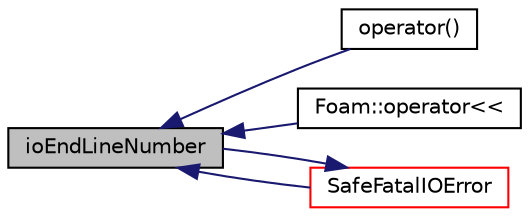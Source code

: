 digraph "ioEndLineNumber"
{
  bgcolor="transparent";
  edge [fontname="Helvetica",fontsize="10",labelfontname="Helvetica",labelfontsize="10"];
  node [fontname="Helvetica",fontsize="10",shape=record];
  rankdir="LR";
  Node81 [label="ioEndLineNumber",height=0.2,width=0.4,color="black", fillcolor="grey75", style="filled", fontcolor="black"];
  Node81 -> Node82 [dir="back",color="midnightblue",fontsize="10",style="solid",fontname="Helvetica"];
  Node82 [label="operator()",height=0.2,width=0.4,color="black",URL="$a27201.html#a66858b96374e129848ac0d4126a7afad",tooltip="Convert to OSstream. "];
  Node81 -> Node83 [dir="back",color="midnightblue",fontsize="10",style="solid",fontname="Helvetica"];
  Node83 [label="Foam::operator\<\<",height=0.2,width=0.4,color="black",URL="$a21851.html#a287e075191b83948b0a09a445f010a71"];
  Node81 -> Node84 [dir="back",color="midnightblue",fontsize="10",style="solid",fontname="Helvetica"];
  Node84 [label="SafeFatalIOError",height=0.2,width=0.4,color="red",URL="$a27201.html#a2587907b4e929cdc3e1e17ef88318c77",tooltip="Print basic message and exit. Uses cerr if streams not constructed. "];
  Node84 -> Node81 [dir="back",color="midnightblue",fontsize="10",style="solid",fontname="Helvetica"];
}
